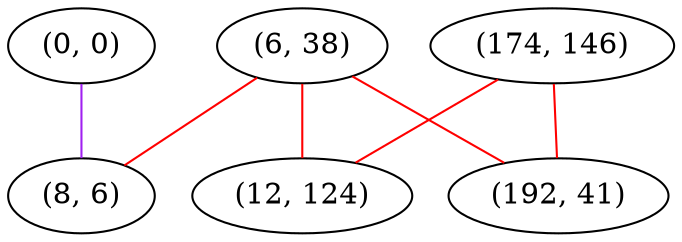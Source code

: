 graph "" {
"(0, 0)";
"(6, 38)";
"(174, 146)";
"(192, 41)";
"(8, 6)";
"(12, 124)";
"(0, 0)" -- "(8, 6)"  [color=purple, key=0, weight=4];
"(6, 38)" -- "(192, 41)"  [color=red, key=0, weight=1];
"(6, 38)" -- "(8, 6)"  [color=red, key=0, weight=1];
"(6, 38)" -- "(12, 124)"  [color=red, key=0, weight=1];
"(174, 146)" -- "(192, 41)"  [color=red, key=0, weight=1];
"(174, 146)" -- "(12, 124)"  [color=red, key=0, weight=1];
}
